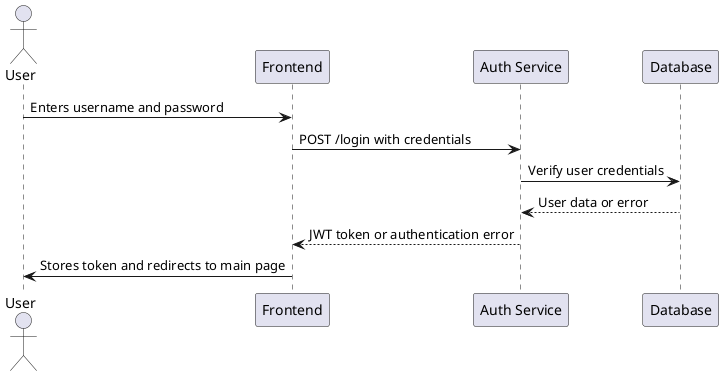 @startuml
actor User
participant Frontend
participant "Auth Service" as AuthService
participant Database

User -> Frontend: Enters username and password
Frontend -> AuthService: POST /login with credentials
AuthService -> Database: Verify user credentials
Database --> AuthService: User data or error
AuthService --> Frontend: JWT token or authentication error
Frontend -> User: Stores token and redirects to main page
@enduml